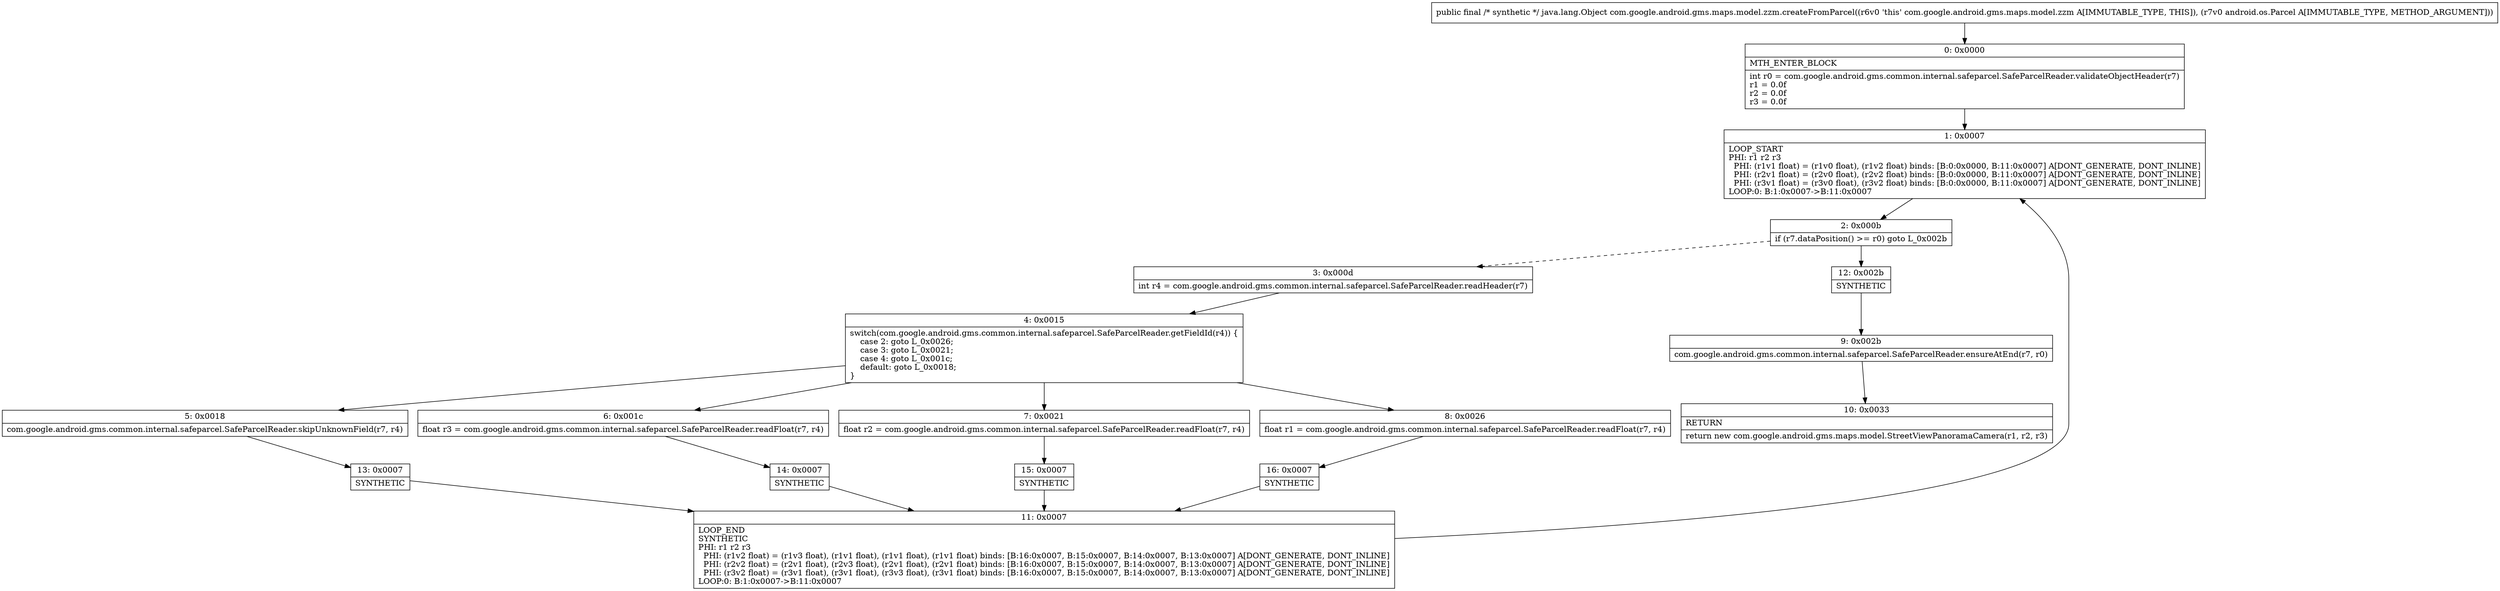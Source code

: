 digraph "CFG forcom.google.android.gms.maps.model.zzm.createFromParcel(Landroid\/os\/Parcel;)Ljava\/lang\/Object;" {
Node_0 [shape=record,label="{0\:\ 0x0000|MTH_ENTER_BLOCK\l|int r0 = com.google.android.gms.common.internal.safeparcel.SafeParcelReader.validateObjectHeader(r7)\lr1 = 0.0f\lr2 = 0.0f\lr3 = 0.0f\l}"];
Node_1 [shape=record,label="{1\:\ 0x0007|LOOP_START\lPHI: r1 r2 r3 \l  PHI: (r1v1 float) = (r1v0 float), (r1v2 float) binds: [B:0:0x0000, B:11:0x0007] A[DONT_GENERATE, DONT_INLINE]\l  PHI: (r2v1 float) = (r2v0 float), (r2v2 float) binds: [B:0:0x0000, B:11:0x0007] A[DONT_GENERATE, DONT_INLINE]\l  PHI: (r3v1 float) = (r3v0 float), (r3v2 float) binds: [B:0:0x0000, B:11:0x0007] A[DONT_GENERATE, DONT_INLINE]\lLOOP:0: B:1:0x0007\-\>B:11:0x0007\l}"];
Node_2 [shape=record,label="{2\:\ 0x000b|if (r7.dataPosition() \>= r0) goto L_0x002b\l}"];
Node_3 [shape=record,label="{3\:\ 0x000d|int r4 = com.google.android.gms.common.internal.safeparcel.SafeParcelReader.readHeader(r7)\l}"];
Node_4 [shape=record,label="{4\:\ 0x0015|switch(com.google.android.gms.common.internal.safeparcel.SafeParcelReader.getFieldId(r4)) \{\l    case 2: goto L_0x0026;\l    case 3: goto L_0x0021;\l    case 4: goto L_0x001c;\l    default: goto L_0x0018;\l\}\l}"];
Node_5 [shape=record,label="{5\:\ 0x0018|com.google.android.gms.common.internal.safeparcel.SafeParcelReader.skipUnknownField(r7, r4)\l}"];
Node_6 [shape=record,label="{6\:\ 0x001c|float r3 = com.google.android.gms.common.internal.safeparcel.SafeParcelReader.readFloat(r7, r4)\l}"];
Node_7 [shape=record,label="{7\:\ 0x0021|float r2 = com.google.android.gms.common.internal.safeparcel.SafeParcelReader.readFloat(r7, r4)\l}"];
Node_8 [shape=record,label="{8\:\ 0x0026|float r1 = com.google.android.gms.common.internal.safeparcel.SafeParcelReader.readFloat(r7, r4)\l}"];
Node_9 [shape=record,label="{9\:\ 0x002b|com.google.android.gms.common.internal.safeparcel.SafeParcelReader.ensureAtEnd(r7, r0)\l}"];
Node_10 [shape=record,label="{10\:\ 0x0033|RETURN\l|return new com.google.android.gms.maps.model.StreetViewPanoramaCamera(r1, r2, r3)\l}"];
Node_11 [shape=record,label="{11\:\ 0x0007|LOOP_END\lSYNTHETIC\lPHI: r1 r2 r3 \l  PHI: (r1v2 float) = (r1v3 float), (r1v1 float), (r1v1 float), (r1v1 float) binds: [B:16:0x0007, B:15:0x0007, B:14:0x0007, B:13:0x0007] A[DONT_GENERATE, DONT_INLINE]\l  PHI: (r2v2 float) = (r2v1 float), (r2v3 float), (r2v1 float), (r2v1 float) binds: [B:16:0x0007, B:15:0x0007, B:14:0x0007, B:13:0x0007] A[DONT_GENERATE, DONT_INLINE]\l  PHI: (r3v2 float) = (r3v1 float), (r3v1 float), (r3v3 float), (r3v1 float) binds: [B:16:0x0007, B:15:0x0007, B:14:0x0007, B:13:0x0007] A[DONT_GENERATE, DONT_INLINE]\lLOOP:0: B:1:0x0007\-\>B:11:0x0007\l}"];
Node_12 [shape=record,label="{12\:\ 0x002b|SYNTHETIC\l}"];
Node_13 [shape=record,label="{13\:\ 0x0007|SYNTHETIC\l}"];
Node_14 [shape=record,label="{14\:\ 0x0007|SYNTHETIC\l}"];
Node_15 [shape=record,label="{15\:\ 0x0007|SYNTHETIC\l}"];
Node_16 [shape=record,label="{16\:\ 0x0007|SYNTHETIC\l}"];
MethodNode[shape=record,label="{public final \/* synthetic *\/ java.lang.Object com.google.android.gms.maps.model.zzm.createFromParcel((r6v0 'this' com.google.android.gms.maps.model.zzm A[IMMUTABLE_TYPE, THIS]), (r7v0 android.os.Parcel A[IMMUTABLE_TYPE, METHOD_ARGUMENT])) }"];
MethodNode -> Node_0;
Node_0 -> Node_1;
Node_1 -> Node_2;
Node_2 -> Node_3[style=dashed];
Node_2 -> Node_12;
Node_3 -> Node_4;
Node_4 -> Node_5;
Node_4 -> Node_6;
Node_4 -> Node_7;
Node_4 -> Node_8;
Node_5 -> Node_13;
Node_6 -> Node_14;
Node_7 -> Node_15;
Node_8 -> Node_16;
Node_9 -> Node_10;
Node_11 -> Node_1;
Node_12 -> Node_9;
Node_13 -> Node_11;
Node_14 -> Node_11;
Node_15 -> Node_11;
Node_16 -> Node_11;
}


